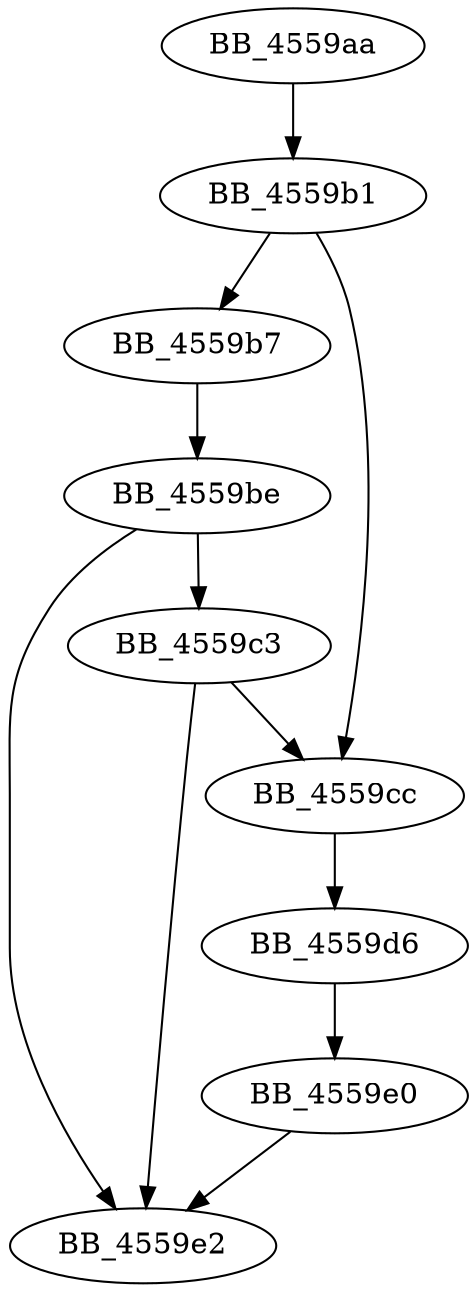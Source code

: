 DiGraph sub_4559AA{
BB_4559aa->BB_4559b1
BB_4559b1->BB_4559b7
BB_4559b1->BB_4559cc
BB_4559b7->BB_4559be
BB_4559be->BB_4559c3
BB_4559be->BB_4559e2
BB_4559c3->BB_4559cc
BB_4559c3->BB_4559e2
BB_4559cc->BB_4559d6
BB_4559d6->BB_4559e0
BB_4559e0->BB_4559e2
}
